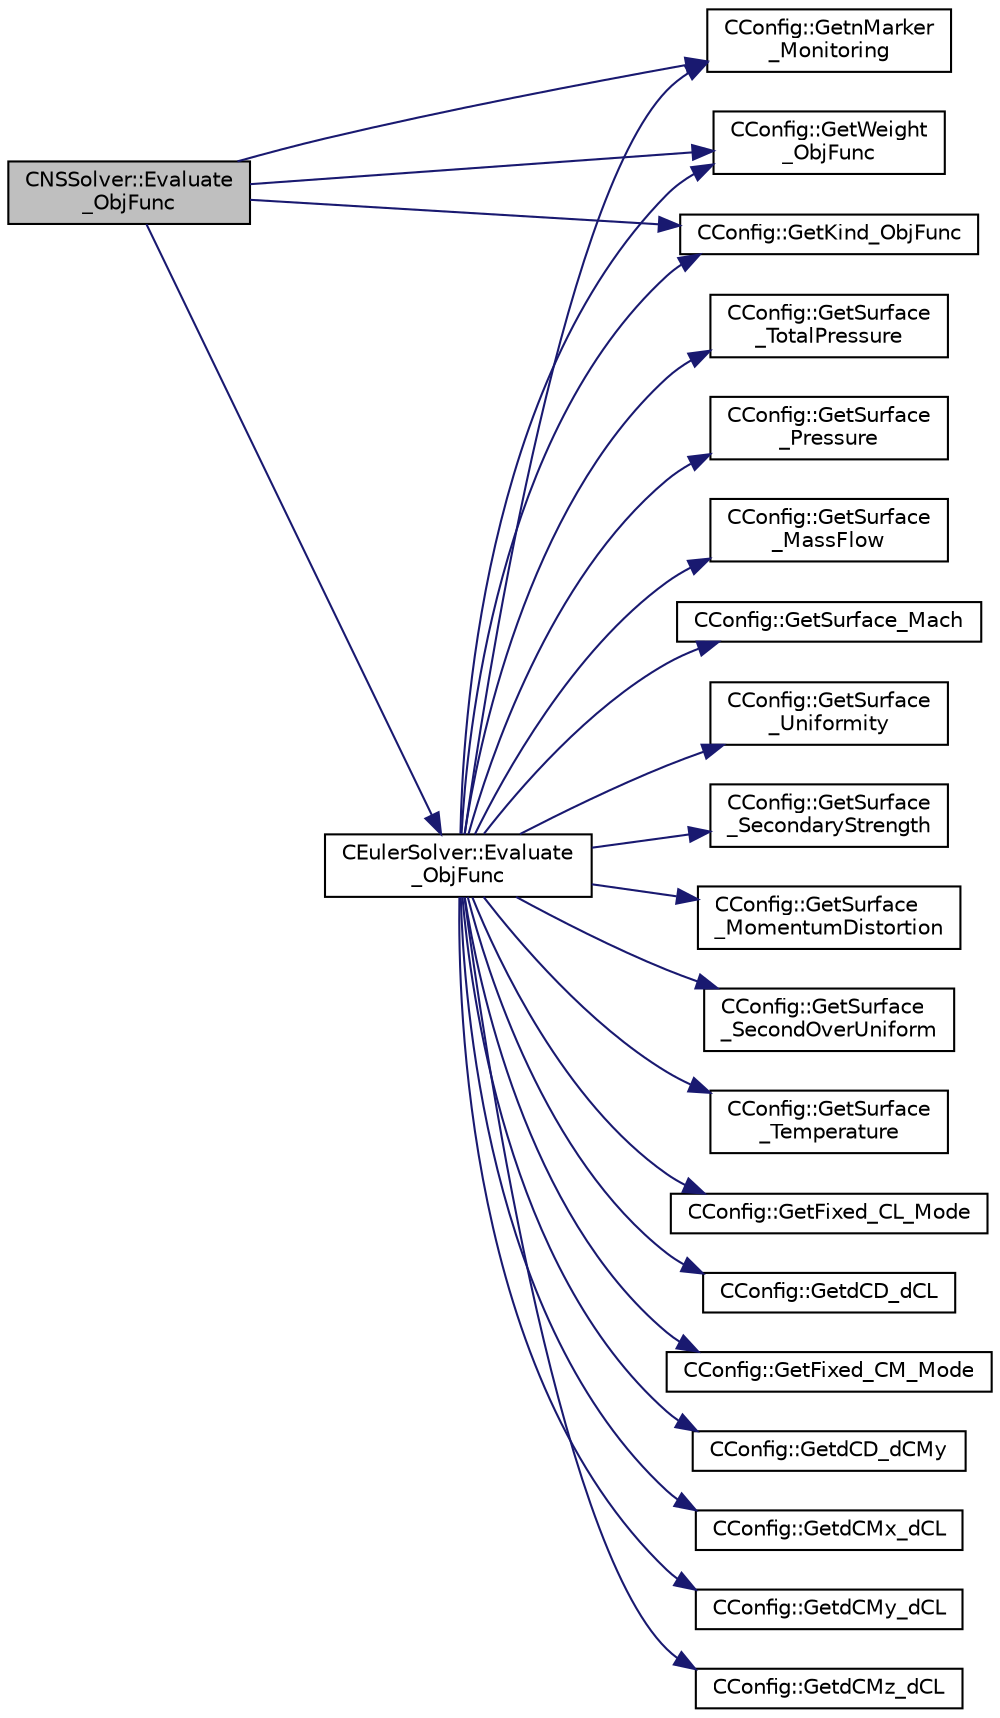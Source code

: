 digraph "CNSSolver::Evaluate_ObjFunc"
{
  edge [fontname="Helvetica",fontsize="10",labelfontname="Helvetica",labelfontsize="10"];
  node [fontname="Helvetica",fontsize="10",shape=record];
  rankdir="LR";
  Node420 [label="CNSSolver::Evaluate\l_ObjFunc",height=0.2,width=0.4,color="black", fillcolor="grey75", style="filled", fontcolor="black"];
  Node420 -> Node421 [color="midnightblue",fontsize="10",style="solid",fontname="Helvetica"];
  Node421 [label="CEulerSolver::Evaluate\l_ObjFunc",height=0.2,width=0.4,color="black", fillcolor="white", style="filled",URL="$class_c_euler_solver.html#a08e74ee3f041c5fbe83200b2bbc56c64",tooltip="Compute weighted-sum \"combo\" objective output. "];
  Node421 -> Node422 [color="midnightblue",fontsize="10",style="solid",fontname="Helvetica"];
  Node422 [label="CConfig::GetnMarker\l_Monitoring",height=0.2,width=0.4,color="black", fillcolor="white", style="filled",URL="$class_c_config.html#a62a92b26c1300323f4a4a035ec19af1a",tooltip="Get the total number of monitoring markers. "];
  Node421 -> Node423 [color="midnightblue",fontsize="10",style="solid",fontname="Helvetica"];
  Node423 [label="CConfig::GetWeight\l_ObjFunc",height=0.2,width=0.4,color="black", fillcolor="white", style="filled",URL="$class_c_config.html#ae869dd14ee25ce498da8aeafeabcbbbd",tooltip="Get the weight of objective function. There are several options: Drag coefficient, Lift coefficient, efficiency, etc. "];
  Node421 -> Node424 [color="midnightblue",fontsize="10",style="solid",fontname="Helvetica"];
  Node424 [label="CConfig::GetKind_ObjFunc",height=0.2,width=0.4,color="black", fillcolor="white", style="filled",URL="$class_c_config.html#a2d4389021feaed9f2e62f0475f73a718",tooltip="Get the kind of objective function. There are several options: Drag coefficient, Lift coefficient..."];
  Node421 -> Node425 [color="midnightblue",fontsize="10",style="solid",fontname="Helvetica"];
  Node425 [label="CConfig::GetFixed_CL_Mode",height=0.2,width=0.4,color="black", fillcolor="white", style="filled",URL="$class_c_config.html#abd97282665d4d8885078aac10735e708",tooltip="Get information about whether to use fixed CL mode. "];
  Node421 -> Node426 [color="midnightblue",fontsize="10",style="solid",fontname="Helvetica"];
  Node426 [label="CConfig::GetdCD_dCL",height=0.2,width=0.4,color="black", fillcolor="white", style="filled",URL="$class_c_config.html#a2711fd3e48037f5972691787f2a5ea78",tooltip="Value of the weight of the CD, CL, CM optimization. "];
  Node421 -> Node427 [color="midnightblue",fontsize="10",style="solid",fontname="Helvetica"];
  Node427 [label="CConfig::GetFixed_CM_Mode",height=0.2,width=0.4,color="black", fillcolor="white", style="filled",URL="$class_c_config.html#aa088e1372bbec7000a6641002ac9c918",tooltip="Get information about whether to use fixed CL mode. "];
  Node421 -> Node428 [color="midnightblue",fontsize="10",style="solid",fontname="Helvetica"];
  Node428 [label="CConfig::GetdCD_dCMy",height=0.2,width=0.4,color="black", fillcolor="white", style="filled",URL="$class_c_config.html#aad14b8b395e08377d8b7bf4d0bc1e65f",tooltip="Value of the weight of the CD, CL, CM optimization. "];
  Node421 -> Node429 [color="midnightblue",fontsize="10",style="solid",fontname="Helvetica"];
  Node429 [label="CConfig::GetdCMx_dCL",height=0.2,width=0.4,color="black", fillcolor="white", style="filled",URL="$class_c_config.html#a543ee47693a711eee6fd8f00671b3802",tooltip="Value of the weight of the CD, CL, CM optimization. "];
  Node421 -> Node430 [color="midnightblue",fontsize="10",style="solid",fontname="Helvetica"];
  Node430 [label="CConfig::GetdCMy_dCL",height=0.2,width=0.4,color="black", fillcolor="white", style="filled",URL="$class_c_config.html#a287242969576bb4c0a303d50e907eb29",tooltip="Value of the weight of the CD, CL, CM optimization. "];
  Node421 -> Node431 [color="midnightblue",fontsize="10",style="solid",fontname="Helvetica"];
  Node431 [label="CConfig::GetdCMz_dCL",height=0.2,width=0.4,color="black", fillcolor="white", style="filled",URL="$class_c_config.html#a6385f8ea2c2b24481683d73573391acb",tooltip="Value of the weight of the CD, CL, CM optimization. "];
  Node421 -> Node432 [color="midnightblue",fontsize="10",style="solid",fontname="Helvetica"];
  Node432 [label="CConfig::GetSurface\l_TotalPressure",height=0.2,width=0.4,color="black", fillcolor="white", style="filled",URL="$class_c_config.html#a9dd9c77e80df00ba40508aecc19f2c73",tooltip="Get the total pressure at an outlet boundary. "];
  Node421 -> Node433 [color="midnightblue",fontsize="10",style="solid",fontname="Helvetica"];
  Node433 [label="CConfig::GetSurface\l_Pressure",height=0.2,width=0.4,color="black", fillcolor="white", style="filled",URL="$class_c_config.html#a71a48476eab8e06a892de17d7bfc57e6",tooltip="Get the pressure at an outlet boundary. "];
  Node421 -> Node434 [color="midnightblue",fontsize="10",style="solid",fontname="Helvetica"];
  Node434 [label="CConfig::GetSurface\l_MassFlow",height=0.2,width=0.4,color="black", fillcolor="white", style="filled",URL="$class_c_config.html#a1647ca5ad6988cdcdefda6c045f6e794",tooltip="Get the massflow at an outlet boundary. "];
  Node421 -> Node435 [color="midnightblue",fontsize="10",style="solid",fontname="Helvetica"];
  Node435 [label="CConfig::GetSurface_Mach",height=0.2,width=0.4,color="black", fillcolor="white", style="filled",URL="$class_c_config.html#a4ae68e2f8b77d2b6f5681c095a348398",tooltip="Get the mach number at an outlet boundary. "];
  Node421 -> Node436 [color="midnightblue",fontsize="10",style="solid",fontname="Helvetica"];
  Node436 [label="CConfig::GetSurface\l_Uniformity",height=0.2,width=0.4,color="black", fillcolor="white", style="filled",URL="$class_c_config.html#afec18f6c0a835f3147a681731c026243",tooltip="Get the streamwise flow uniformity at the surface. "];
  Node421 -> Node437 [color="midnightblue",fontsize="10",style="solid",fontname="Helvetica"];
  Node437 [label="CConfig::GetSurface\l_SecondaryStrength",height=0.2,width=0.4,color="black", fillcolor="white", style="filled",URL="$class_c_config.html#a4faf7daec20d244006a6a25bd2d72ece",tooltip="Get the secondary flow strength at the surface. "];
  Node421 -> Node438 [color="midnightblue",fontsize="10",style="solid",fontname="Helvetica"];
  Node438 [label="CConfig::GetSurface\l_MomentumDistortion",height=0.2,width=0.4,color="black", fillcolor="white", style="filled",URL="$class_c_config.html#acb4450574460afff9c1545ae9cbd5ee5",tooltip="Get the momentum distortion at the surface. "];
  Node421 -> Node439 [color="midnightblue",fontsize="10",style="solid",fontname="Helvetica"];
  Node439 [label="CConfig::GetSurface\l_SecondOverUniform",height=0.2,width=0.4,color="black", fillcolor="white", style="filled",URL="$class_c_config.html#a95964c27275ed64fac6b36cf346a0158",tooltip="Get the relative secondary flow strength at the surface. "];
  Node421 -> Node440 [color="midnightblue",fontsize="10",style="solid",fontname="Helvetica"];
  Node440 [label="CConfig::GetSurface\l_Temperature",height=0.2,width=0.4,color="black", fillcolor="white", style="filled",URL="$class_c_config.html#a38b4a527c24cd8c5e36bf50482954d2d",tooltip="Get the temperature at an outlet boundary. "];
  Node420 -> Node422 [color="midnightblue",fontsize="10",style="solid",fontname="Helvetica"];
  Node420 -> Node423 [color="midnightblue",fontsize="10",style="solid",fontname="Helvetica"];
  Node420 -> Node424 [color="midnightblue",fontsize="10",style="solid",fontname="Helvetica"];
}
